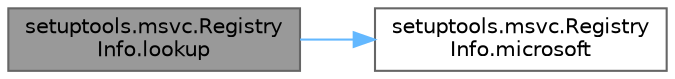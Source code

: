 digraph "setuptools.msvc.RegistryInfo.lookup"
{
 // LATEX_PDF_SIZE
  bgcolor="transparent";
  edge [fontname=Helvetica,fontsize=10,labelfontname=Helvetica,labelfontsize=10];
  node [fontname=Helvetica,fontsize=10,shape=box,height=0.2,width=0.4];
  rankdir="LR";
  Node1 [id="Node000001",label="setuptools.msvc.Registry\lInfo.lookup",height=0.2,width=0.4,color="gray40", fillcolor="grey60", style="filled", fontcolor="black",tooltip=" "];
  Node1 -> Node2 [id="edge1_Node000001_Node000002",color="steelblue1",style="solid",tooltip=" "];
  Node2 [id="Node000002",label="setuptools.msvc.Registry\lInfo.microsoft",height=0.2,width=0.4,color="grey40", fillcolor="white", style="filled",URL="$classsetuptools_1_1msvc_1_1_registry_info.html#a9df65ab13c05d47162ae1c2b98fcc6df",tooltip=" "];
}
